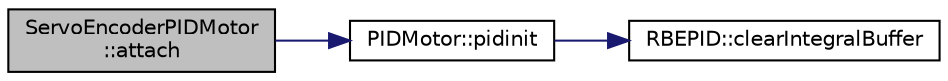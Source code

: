 digraph "ServoEncoderPIDMotor::attach"
{
  edge [fontname="Helvetica",fontsize="10",labelfontname="Helvetica",labelfontsize="10"];
  node [fontname="Helvetica",fontsize="10",shape=record];
  rankdir="LR";
  Node5 [label="ServoEncoderPIDMotor\l::attach",height=0.2,width=0.4,color="black", fillcolor="grey75", style="filled", fontcolor="black"];
  Node5 -> Node6 [color="midnightblue",fontsize="10",style="solid",fontname="Helvetica"];
  Node6 [label="PIDMotor::pidinit",height=0.2,width=0.4,color="black", fillcolor="white", style="filled",URL="$classPIDMotor.html#a32adc7f86caa0f3c97161d945ccc1c5c"];
  Node6 -> Node7 [color="midnightblue",fontsize="10",style="solid",fontname="Helvetica"];
  Node7 [label="RBEPID::clearIntegralBuffer",height=0.2,width=0.4,color="black", fillcolor="white", style="filled",URL="$classRBEPID.html#adc6954f2aaa12295fc58ca1dcfca3dc1"];
}

